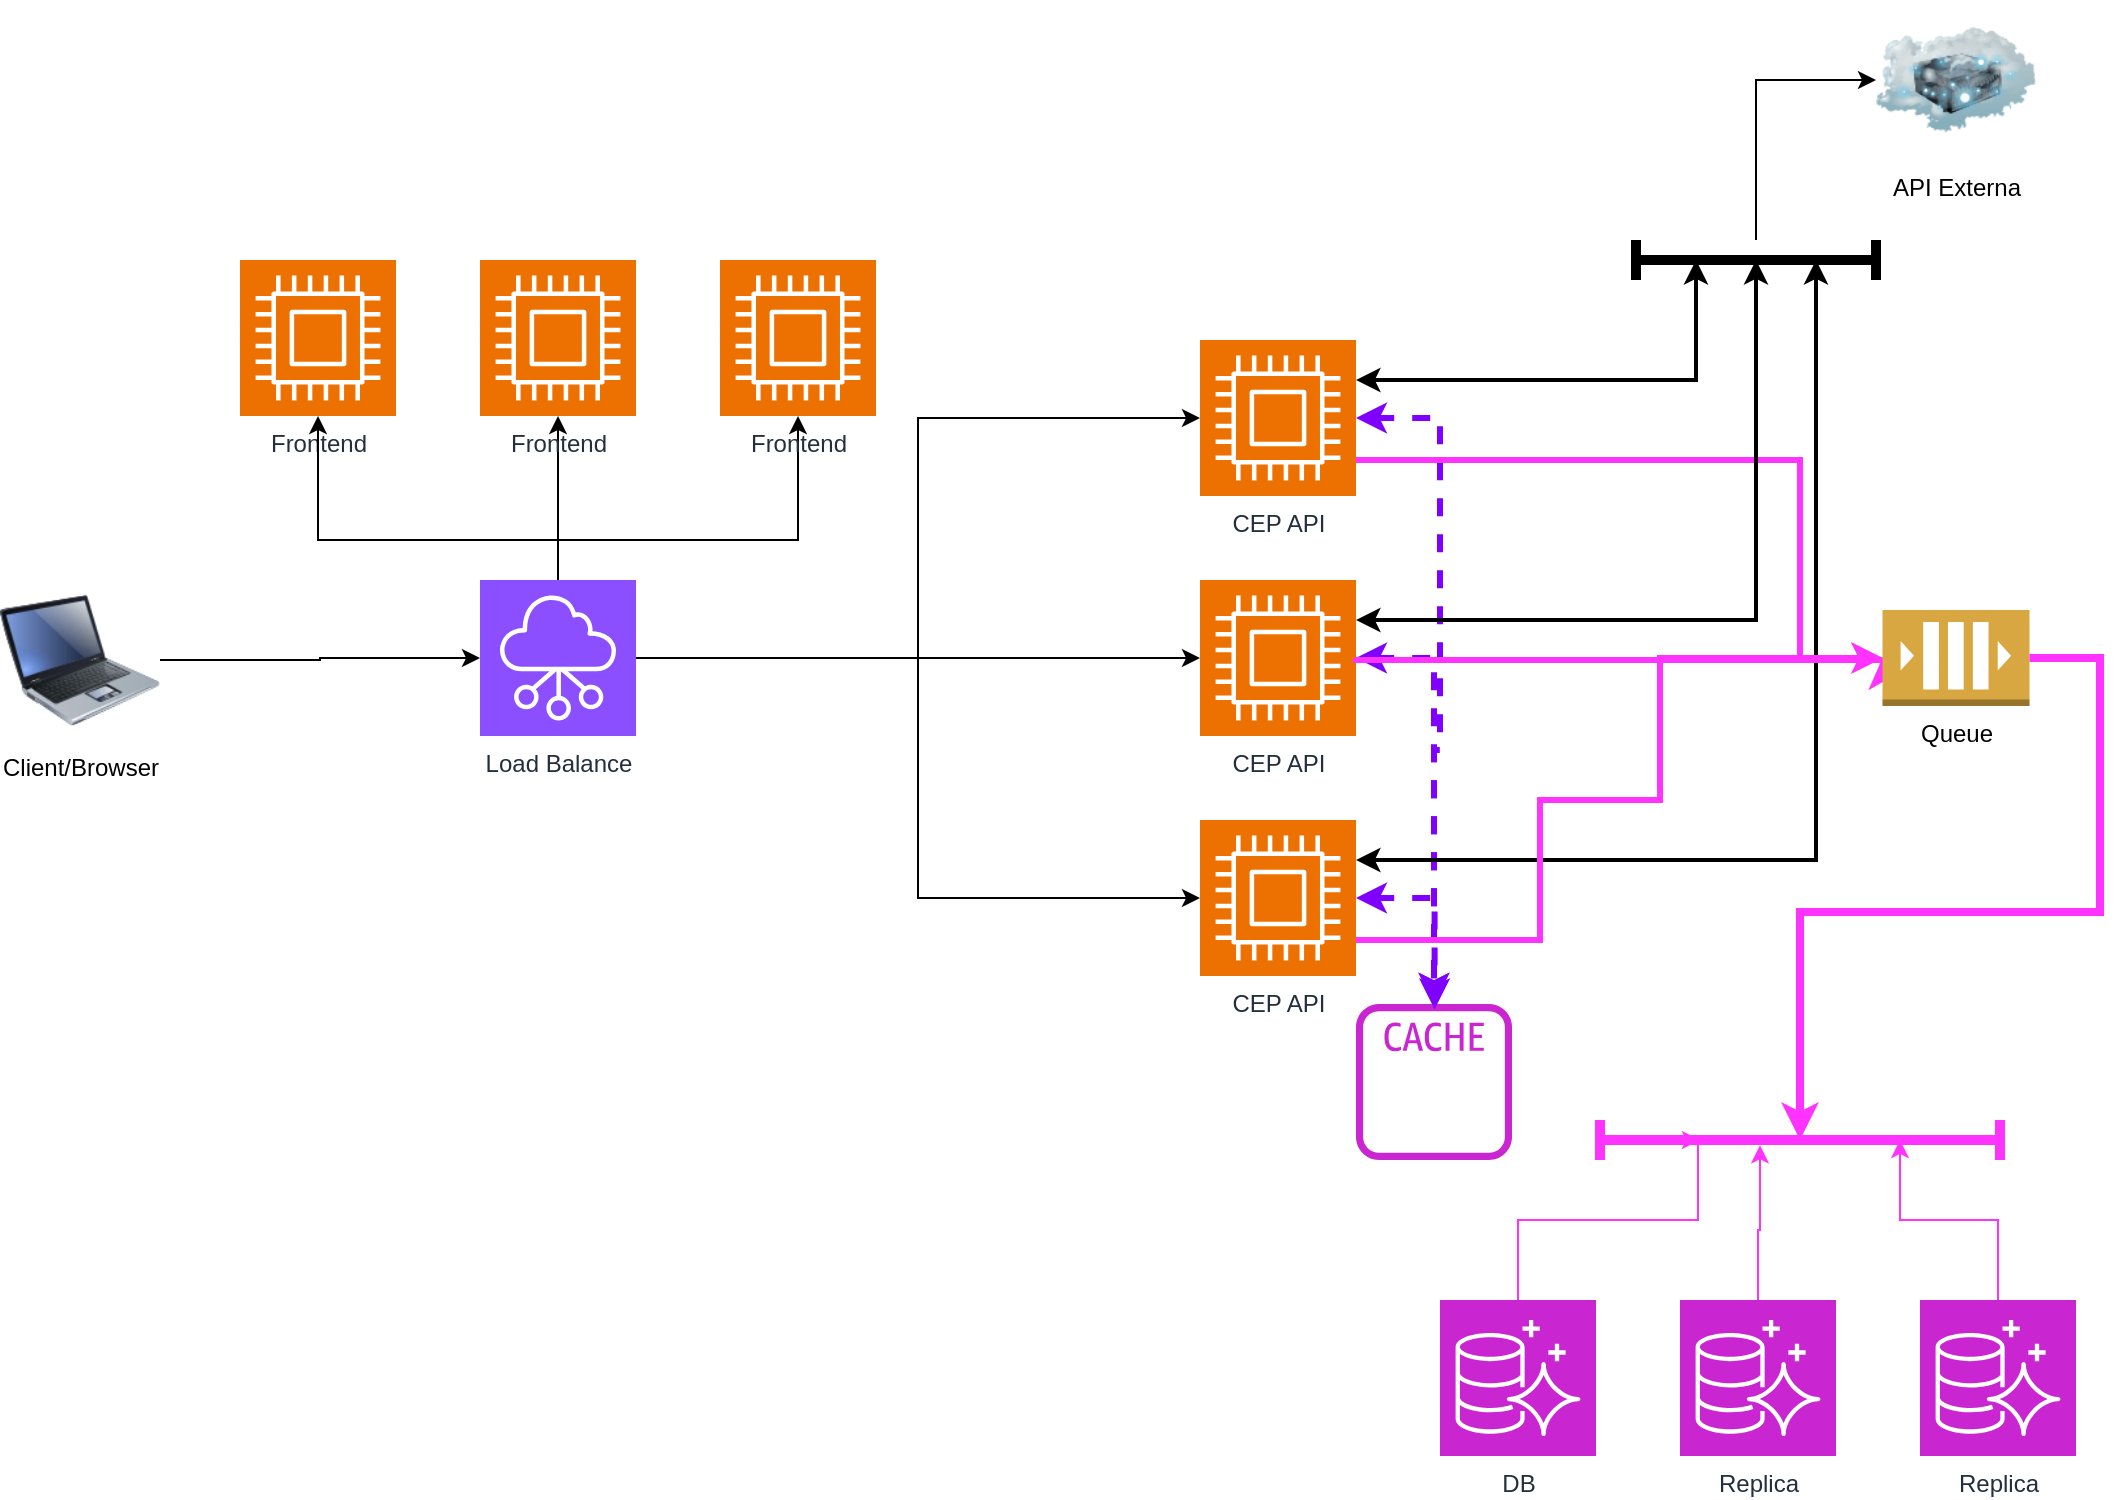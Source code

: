 <mxfile version="24.7.7">
  <diagram id="Ht1M8jgEwFfnCIfOTk4-" name="Page-1">
    <mxGraphModel dx="1123" dy="1607" grid="1" gridSize="10" guides="1" tooltips="1" connect="1" arrows="1" fold="1" page="1" pageScale="1" pageWidth="1169" pageHeight="827" math="0" shadow="0">
      <root>
        <mxCell id="0" />
        <mxCell id="1" parent="0" />
        <mxCell id="dR1HgAKbYpevDT-M9Xgd-66" style="edgeStyle=orthogonalEdgeStyle;rounded=0;orthogonalLoop=1;jettySize=auto;html=1;strokeColor=#7F00FF;strokeWidth=3;dashed=1;startArrow=classic;startFill=1;" edge="1" parent="1" source="dR1HgAKbYpevDT-M9Xgd-1" target="dR1HgAKbYpevDT-M9Xgd-59">
          <mxGeometry relative="1" as="geometry">
            <Array as="points">
              <mxPoint x="760" y="279" />
              <mxPoint x="760" y="445" />
              <mxPoint x="757" y="445" />
            </Array>
          </mxGeometry>
        </mxCell>
        <mxCell id="dR1HgAKbYpevDT-M9Xgd-72" style="edgeStyle=orthogonalEdgeStyle;rounded=0;orthogonalLoop=1;jettySize=auto;html=1;strokeColor=#FF33FF;strokeWidth=3;entryX=0;entryY=0.5;entryDx=0;entryDy=0;entryPerimeter=0;" edge="1" parent="1" source="dR1HgAKbYpevDT-M9Xgd-1" target="dR1HgAKbYpevDT-M9Xgd-79">
          <mxGeometry relative="1" as="geometry">
            <mxPoint x="890" y="430" as="targetPoint" />
            <Array as="points">
              <mxPoint x="940" y="300" />
              <mxPoint x="940" y="399" />
            </Array>
          </mxGeometry>
        </mxCell>
        <mxCell id="dR1HgAKbYpevDT-M9Xgd-1" value="CEP API" style="sketch=0;points=[[0,0,0],[0.25,0,0],[0.5,0,0],[0.75,0,0],[1,0,0],[0,1,0],[0.25,1,0],[0.5,1,0],[0.75,1,0],[1,1,0],[0,0.25,0],[0,0.5,0],[0,0.75,0],[1,0.25,0],[1,0.5,0],[1,0.75,0]];outlineConnect=0;fontColor=#232F3E;fillColor=#ED7100;strokeColor=#ffffff;dashed=0;verticalLabelPosition=bottom;verticalAlign=top;align=center;html=1;fontSize=12;fontStyle=0;aspect=fixed;shape=mxgraph.aws4.resourceIcon;resIcon=mxgraph.aws4.compute;" vertex="1" parent="1">
          <mxGeometry x="640" y="240" width="78" height="78" as="geometry" />
        </mxCell>
        <mxCell id="dR1HgAKbYpevDT-M9Xgd-2" value="DB" style="sketch=0;points=[[0,0,0],[0.25,0,0],[0.5,0,0],[0.75,0,0],[1,0,0],[0,1,0],[0.25,1,0],[0.5,1,0],[0.75,1,0],[1,1,0],[0,0.25,0],[0,0.5,0],[0,0.75,0],[1,0.25,0],[1,0.5,0],[1,0.75,0]];outlineConnect=0;fontColor=#232F3E;fillColor=#C925D1;strokeColor=#ffffff;dashed=0;verticalLabelPosition=bottom;verticalAlign=top;align=center;html=1;fontSize=12;fontStyle=0;aspect=fixed;shape=mxgraph.aws4.resourceIcon;resIcon=mxgraph.aws4.aurora;" vertex="1" parent="1">
          <mxGeometry x="760" y="720" width="78" height="78" as="geometry" />
        </mxCell>
        <mxCell id="dR1HgAKbYpevDT-M9Xgd-4" value="Frontend" style="sketch=0;points=[[0,0,0],[0.25,0,0],[0.5,0,0],[0.75,0,0],[1,0,0],[0,1,0],[0.25,1,0],[0.5,1,0],[0.75,1,0],[1,1,0],[0,0.25,0],[0,0.5,0],[0,0.75,0],[1,0.25,0],[1,0.5,0],[1,0.75,0]];outlineConnect=0;fontColor=#232F3E;fillColor=#ED7100;strokeColor=#ffffff;dashed=0;verticalLabelPosition=bottom;verticalAlign=top;align=center;html=1;fontSize=12;fontStyle=0;aspect=fixed;shape=mxgraph.aws4.resourceIcon;resIcon=mxgraph.aws4.compute;" vertex="1" parent="1">
          <mxGeometry x="160" y="200" width="78" height="78" as="geometry" />
        </mxCell>
        <mxCell id="dR1HgAKbYpevDT-M9Xgd-73" style="edgeStyle=orthogonalEdgeStyle;rounded=0;orthogonalLoop=1;jettySize=auto;html=1;" edge="1" parent="1" source="dR1HgAKbYpevDT-M9Xgd-5" target="dR1HgAKbYpevDT-M9Xgd-19">
          <mxGeometry relative="1" as="geometry" />
        </mxCell>
        <mxCell id="dR1HgAKbYpevDT-M9Xgd-74" style="edgeStyle=orthogonalEdgeStyle;rounded=0;orthogonalLoop=1;jettySize=auto;html=1;" edge="1" parent="1" source="dR1HgAKbYpevDT-M9Xgd-5" target="dR1HgAKbYpevDT-M9Xgd-4">
          <mxGeometry relative="1" as="geometry">
            <Array as="points">
              <mxPoint x="319" y="340" />
              <mxPoint x="199" y="340" />
            </Array>
          </mxGeometry>
        </mxCell>
        <mxCell id="dR1HgAKbYpevDT-M9Xgd-75" style="edgeStyle=orthogonalEdgeStyle;rounded=0;orthogonalLoop=1;jettySize=auto;html=1;" edge="1" parent="1" source="dR1HgAKbYpevDT-M9Xgd-5" target="dR1HgAKbYpevDT-M9Xgd-20">
          <mxGeometry relative="1" as="geometry">
            <Array as="points">
              <mxPoint x="319" y="340" />
              <mxPoint x="439" y="340" />
            </Array>
          </mxGeometry>
        </mxCell>
        <mxCell id="dR1HgAKbYpevDT-M9Xgd-76" style="edgeStyle=orthogonalEdgeStyle;rounded=0;orthogonalLoop=1;jettySize=auto;html=1;" edge="1" parent="1" source="dR1HgAKbYpevDT-M9Xgd-5" target="dR1HgAKbYpevDT-M9Xgd-15">
          <mxGeometry relative="1" as="geometry" />
        </mxCell>
        <mxCell id="dR1HgAKbYpevDT-M9Xgd-5" value="Load Balance" style="sketch=0;points=[[0,0,0],[0.25,0,0],[0.5,0,0],[0.75,0,0],[1,0,0],[0,1,0],[0.25,1,0],[0.5,1,0],[0.75,1,0],[1,1,0],[0,0.25,0],[0,0.5,0],[0,0.75,0],[1,0.25,0],[1,0.5,0],[1,0.75,0]];outlineConnect=0;fontColor=#232F3E;fillColor=#8C4FFF;strokeColor=#ffffff;dashed=0;verticalLabelPosition=bottom;verticalAlign=top;align=center;html=1;fontSize=12;fontStyle=0;aspect=fixed;shape=mxgraph.aws4.resourceIcon;resIcon=mxgraph.aws4.networking_and_content_delivery;" vertex="1" parent="1">
          <mxGeometry x="280" y="360" width="78" height="78" as="geometry" />
        </mxCell>
        <mxCell id="dR1HgAKbYpevDT-M9Xgd-6" value="Client/Browser" style="image;html=1;image=img/lib/clip_art/computers/Laptop_128x128.png" vertex="1" parent="1">
          <mxGeometry x="40" y="360" width="80" height="80" as="geometry" />
        </mxCell>
        <mxCell id="dR1HgAKbYpevDT-M9Xgd-8" style="edgeStyle=orthogonalEdgeStyle;rounded=0;orthogonalLoop=1;jettySize=auto;html=1;entryX=0;entryY=0.5;entryDx=0;entryDy=0;entryPerimeter=0;" edge="1" parent="1" source="dR1HgAKbYpevDT-M9Xgd-6" target="dR1HgAKbYpevDT-M9Xgd-5">
          <mxGeometry relative="1" as="geometry" />
        </mxCell>
        <mxCell id="dR1HgAKbYpevDT-M9Xgd-13" value="API Externa" style="image;html=1;image=img/lib/clip_art/networking/Cloud_Server_128x128.png" vertex="1" parent="1">
          <mxGeometry x="978" y="70" width="80" height="80" as="geometry" />
        </mxCell>
        <mxCell id="dR1HgAKbYpevDT-M9Xgd-16" value="CEP API" style="sketch=0;points=[[0,0,0],[0.25,0,0],[0.5,0,0],[0.75,0,0],[1,0,0],[0,1,0],[0.25,1,0],[0.5,1,0],[0.75,1,0],[1,1,0],[0,0.25,0],[0,0.5,0],[0,0.75,0],[1,0.25,0],[1,0.5,0],[1,0.75,0]];outlineConnect=0;fontColor=#232F3E;fillColor=#ED7100;strokeColor=#ffffff;dashed=0;verticalLabelPosition=bottom;verticalAlign=top;align=center;html=1;fontSize=12;fontStyle=0;aspect=fixed;shape=mxgraph.aws4.resourceIcon;resIcon=mxgraph.aws4.compute;" vertex="1" parent="1">
          <mxGeometry x="640" y="480" width="78" height="78" as="geometry" />
        </mxCell>
        <mxCell id="dR1HgAKbYpevDT-M9Xgd-19" value="Frontend" style="sketch=0;points=[[0,0,0],[0.25,0,0],[0.5,0,0],[0.75,0,0],[1,0,0],[0,1,0],[0.25,1,0],[0.5,1,0],[0.75,1,0],[1,1,0],[0,0.25,0],[0,0.5,0],[0,0.75,0],[1,0.25,0],[1,0.5,0],[1,0.75,0]];outlineConnect=0;fontColor=#232F3E;fillColor=#ED7100;strokeColor=#ffffff;dashed=0;verticalLabelPosition=bottom;verticalAlign=top;align=center;html=1;fontSize=12;fontStyle=0;aspect=fixed;shape=mxgraph.aws4.resourceIcon;resIcon=mxgraph.aws4.compute;" vertex="1" parent="1">
          <mxGeometry x="280" y="200" width="78" height="78" as="geometry" />
        </mxCell>
        <mxCell id="dR1HgAKbYpevDT-M9Xgd-20" value="Frontend" style="sketch=0;points=[[0,0,0],[0.25,0,0],[0.5,0,0],[0.75,0,0],[1,0,0],[0,1,0],[0.25,1,0],[0.5,1,0],[0.75,1,0],[1,1,0],[0,0.25,0],[0,0.5,0],[0,0.75,0],[1,0.25,0],[1,0.5,0],[1,0.75,0]];outlineConnect=0;fontColor=#232F3E;fillColor=#ED7100;strokeColor=#ffffff;dashed=0;verticalLabelPosition=bottom;verticalAlign=top;align=center;html=1;fontSize=12;fontStyle=0;aspect=fixed;shape=mxgraph.aws4.resourceIcon;resIcon=mxgraph.aws4.compute;" vertex="1" parent="1">
          <mxGeometry x="400" y="200" width="78" height="78" as="geometry" />
        </mxCell>
        <mxCell id="dR1HgAKbYpevDT-M9Xgd-26" value="Replica" style="sketch=0;points=[[0,0,0],[0.25,0,0],[0.5,0,0],[0.75,0,0],[1,0,0],[0,1,0],[0.25,1,0],[0.5,1,0],[0.75,1,0],[1,1,0],[0,0.25,0],[0,0.5,0],[0,0.75,0],[1,0.25,0],[1,0.5,0],[1,0.75,0]];outlineConnect=0;fontColor=#232F3E;fillColor=#C925D1;strokeColor=#ffffff;dashed=0;verticalLabelPosition=bottom;verticalAlign=top;align=center;html=1;fontSize=12;fontStyle=0;aspect=fixed;shape=mxgraph.aws4.resourceIcon;resIcon=mxgraph.aws4.aurora;" vertex="1" parent="1">
          <mxGeometry x="880" y="720" width="78" height="78" as="geometry" />
        </mxCell>
        <mxCell id="dR1HgAKbYpevDT-M9Xgd-57" style="edgeStyle=orthogonalEdgeStyle;rounded=0;orthogonalLoop=1;jettySize=auto;html=1;entryX=0.75;entryY=0.5;entryDx=0;entryDy=0;entryPerimeter=0;strokeColor=#FF33FF;" edge="1" parent="1" source="dR1HgAKbYpevDT-M9Xgd-28" target="dR1HgAKbYpevDT-M9Xgd-41">
          <mxGeometry relative="1" as="geometry">
            <Array as="points">
              <mxPoint x="1039" y="680" />
              <mxPoint x="990" y="680" />
            </Array>
          </mxGeometry>
        </mxCell>
        <mxCell id="dR1HgAKbYpevDT-M9Xgd-28" value="Replica" style="sketch=0;points=[[0,0,0],[0.25,0,0],[0.5,0,0],[0.75,0,0],[1,0,0],[0,1,0],[0.25,1,0],[0.5,1,0],[0.75,1,0],[1,1,0],[0,0.25,0],[0,0.5,0],[0,0.75,0],[1,0.25,0],[1,0.5,0],[1,0.75,0]];outlineConnect=0;fontColor=#232F3E;fillColor=#C925D1;strokeColor=#ffffff;dashed=0;verticalLabelPosition=bottom;verticalAlign=top;align=center;html=1;fontSize=12;fontStyle=0;aspect=fixed;shape=mxgraph.aws4.resourceIcon;resIcon=mxgraph.aws4.aurora;" vertex="1" parent="1">
          <mxGeometry x="1000" y="720" width="78" height="78" as="geometry" />
        </mxCell>
        <mxCell id="dR1HgAKbYpevDT-M9Xgd-41" value="" style="shape=crossbar;whiteSpace=wrap;html=1;rounded=1;strokeWidth=5;strokeColor=#FF33FF;" vertex="1" parent="1">
          <mxGeometry x="840" y="630" width="200" height="20" as="geometry" />
        </mxCell>
        <mxCell id="dR1HgAKbYpevDT-M9Xgd-53" style="edgeStyle=orthogonalEdgeStyle;rounded=0;orthogonalLoop=1;jettySize=auto;html=1;entryX=0;entryY=0.5;entryDx=0;entryDy=0;" edge="1" parent="1" source="dR1HgAKbYpevDT-M9Xgd-43" target="dR1HgAKbYpevDT-M9Xgd-13">
          <mxGeometry relative="1" as="geometry" />
        </mxCell>
        <mxCell id="dR1HgAKbYpevDT-M9Xgd-43" value="" style="shape=crossbar;whiteSpace=wrap;html=1;rounded=1;strokeWidth=5;" vertex="1" parent="1">
          <mxGeometry x="858" y="190" width="120" height="20" as="geometry" />
        </mxCell>
        <mxCell id="dR1HgAKbYpevDT-M9Xgd-56" style="edgeStyle=orthogonalEdgeStyle;rounded=0;orthogonalLoop=1;jettySize=auto;html=1;entryX=0.25;entryY=0.5;entryDx=0;entryDy=0;entryPerimeter=0;strokeColor=#FF33FF;" edge="1" parent="1" source="dR1HgAKbYpevDT-M9Xgd-2" target="dR1HgAKbYpevDT-M9Xgd-41">
          <mxGeometry relative="1" as="geometry">
            <Array as="points">
              <mxPoint x="799" y="680" />
              <mxPoint x="889" y="680" />
            </Array>
          </mxGeometry>
        </mxCell>
        <mxCell id="dR1HgAKbYpevDT-M9Xgd-58" style="edgeStyle=orthogonalEdgeStyle;rounded=0;orthogonalLoop=1;jettySize=auto;html=1;entryX=0.4;entryY=0.633;entryDx=0;entryDy=0;entryPerimeter=0;strokeColor=#FF33FF;" edge="1" parent="1" source="dR1HgAKbYpevDT-M9Xgd-26" target="dR1HgAKbYpevDT-M9Xgd-41">
          <mxGeometry relative="1" as="geometry" />
        </mxCell>
        <mxCell id="dR1HgAKbYpevDT-M9Xgd-59" value="" style="sketch=0;outlineConnect=0;fontColor=#232F3E;gradientColor=none;fillColor=#C925D1;strokeColor=none;dashed=0;verticalLabelPosition=bottom;verticalAlign=top;align=center;html=1;fontSize=12;fontStyle=0;aspect=fixed;pointerEvents=1;shape=mxgraph.aws4.cache_node;" vertex="1" parent="1">
          <mxGeometry x="718" y="572" width="78" height="78" as="geometry" />
        </mxCell>
        <mxCell id="dR1HgAKbYpevDT-M9Xgd-65" style="edgeStyle=orthogonalEdgeStyle;rounded=0;orthogonalLoop=1;jettySize=auto;html=1;strokeColor=#7F00FF;strokeWidth=3;dashed=1;startArrow=classic;startFill=1;" edge="1" parent="1" source="dR1HgAKbYpevDT-M9Xgd-15" target="dR1HgAKbYpevDT-M9Xgd-59">
          <mxGeometry relative="1" as="geometry">
            <Array as="points">
              <mxPoint x="757" y="399" />
            </Array>
          </mxGeometry>
        </mxCell>
        <mxCell id="dR1HgAKbYpevDT-M9Xgd-15" value="CEP API" style="sketch=0;points=[[0,0,0],[0.25,0,0],[0.5,0,0],[0.75,0,0],[1,0,0],[0,1,0],[0.25,1,0],[0.5,1,0],[0.75,1,0],[1,1,0],[0,0.25,0],[0,0.5,0],[0,0.75,0],[1,0.25,0],[1,0.5,0],[1,0.75,0]];outlineConnect=0;fontColor=#232F3E;fillColor=#ED7100;strokeColor=#ffffff;dashed=0;verticalLabelPosition=bottom;verticalAlign=top;align=center;html=1;fontSize=12;fontStyle=0;aspect=fixed;shape=mxgraph.aws4.resourceIcon;resIcon=mxgraph.aws4.compute;" vertex="1" parent="1">
          <mxGeometry x="640" y="360" width="78" height="78" as="geometry" />
        </mxCell>
        <mxCell id="dR1HgAKbYpevDT-M9Xgd-64" style="edgeStyle=orthogonalEdgeStyle;rounded=0;orthogonalLoop=1;jettySize=auto;html=1;entryX=0.504;entryY=0.034;entryDx=0;entryDy=0;entryPerimeter=0;exitX=1;exitY=0.5;exitDx=0;exitDy=0;exitPerimeter=0;strokeColor=#7F00FF;strokeWidth=3;dashed=1;startArrow=classic;startFill=1;" edge="1" parent="1" source="dR1HgAKbYpevDT-M9Xgd-16" target="dR1HgAKbYpevDT-M9Xgd-59">
          <mxGeometry relative="1" as="geometry" />
        </mxCell>
        <mxCell id="dR1HgAKbYpevDT-M9Xgd-67" style="edgeStyle=orthogonalEdgeStyle;rounded=0;orthogonalLoop=1;jettySize=auto;html=1;entryX=0.25;entryY=0.5;entryDx=0;entryDy=0;entryPerimeter=0;startArrow=classic;startFill=1;strokeWidth=2;" edge="1" parent="1" source="dR1HgAKbYpevDT-M9Xgd-1" target="dR1HgAKbYpevDT-M9Xgd-43">
          <mxGeometry relative="1" as="geometry">
            <Array as="points">
              <mxPoint x="888" y="260" />
            </Array>
          </mxGeometry>
        </mxCell>
        <mxCell id="dR1HgAKbYpevDT-M9Xgd-68" style="edgeStyle=orthogonalEdgeStyle;rounded=0;orthogonalLoop=1;jettySize=auto;html=1;entryX=0.5;entryY=0.5;entryDx=0;entryDy=0;entryPerimeter=0;startArrow=classic;startFill=1;strokeWidth=2;" edge="1" parent="1" source="dR1HgAKbYpevDT-M9Xgd-15" target="dR1HgAKbYpevDT-M9Xgd-43">
          <mxGeometry relative="1" as="geometry">
            <Array as="points">
              <mxPoint x="918" y="380" />
            </Array>
          </mxGeometry>
        </mxCell>
        <mxCell id="dR1HgAKbYpevDT-M9Xgd-69" style="edgeStyle=orthogonalEdgeStyle;rounded=0;orthogonalLoop=1;jettySize=auto;html=1;entryX=0.75;entryY=0.5;entryDx=0;entryDy=0;entryPerimeter=0;startArrow=classic;startFill=1;strokeWidth=2;" edge="1" parent="1" source="dR1HgAKbYpevDT-M9Xgd-16" target="dR1HgAKbYpevDT-M9Xgd-43">
          <mxGeometry relative="1" as="geometry">
            <Array as="points">
              <mxPoint x="948" y="500" />
            </Array>
          </mxGeometry>
        </mxCell>
        <mxCell id="dR1HgAKbYpevDT-M9Xgd-70" style="edgeStyle=orthogonalEdgeStyle;rounded=0;orthogonalLoop=1;jettySize=auto;html=1;strokeColor=#FF33FF;strokeWidth=3;entryX=0;entryY=0.5;entryDx=0;entryDy=0;entryPerimeter=0;" edge="1" parent="1" source="dR1HgAKbYpevDT-M9Xgd-16" target="dR1HgAKbYpevDT-M9Xgd-79">
          <mxGeometry relative="1" as="geometry">
            <mxPoint x="860" y="600" as="targetPoint" />
            <Array as="points">
              <mxPoint x="810" y="540" />
              <mxPoint x="810" y="470" />
              <mxPoint x="870" y="470" />
              <mxPoint x="870" y="399" />
            </Array>
          </mxGeometry>
        </mxCell>
        <mxCell id="dR1HgAKbYpevDT-M9Xgd-71" style="edgeStyle=orthogonalEdgeStyle;rounded=0;orthogonalLoop=1;jettySize=auto;html=1;strokeColor=#FF33FF;strokeWidth=3;entryX=0;entryY=0.5;entryDx=0;entryDy=0;entryPerimeter=0;exitX=1;exitY=0.5;exitDx=0;exitDy=0;exitPerimeter=0;" edge="1" parent="1" source="dR1HgAKbYpevDT-M9Xgd-15" target="dR1HgAKbYpevDT-M9Xgd-79">
          <mxGeometry relative="1" as="geometry">
            <mxPoint x="718.0" y="459.0" as="sourcePoint" />
            <mxPoint x="981.25" y="438.0" as="targetPoint" />
            <Array as="points">
              <mxPoint x="820" y="400" />
              <mxPoint x="850" y="400" />
            </Array>
          </mxGeometry>
        </mxCell>
        <mxCell id="dR1HgAKbYpevDT-M9Xgd-77" style="edgeStyle=orthogonalEdgeStyle;rounded=0;orthogonalLoop=1;jettySize=auto;html=1;entryX=0;entryY=0.5;entryDx=0;entryDy=0;entryPerimeter=0;" edge="1" parent="1" source="dR1HgAKbYpevDT-M9Xgd-5" target="dR1HgAKbYpevDT-M9Xgd-1">
          <mxGeometry relative="1" as="geometry" />
        </mxCell>
        <mxCell id="dR1HgAKbYpevDT-M9Xgd-78" style="edgeStyle=orthogonalEdgeStyle;rounded=0;orthogonalLoop=1;jettySize=auto;html=1;entryX=0;entryY=0.5;entryDx=0;entryDy=0;entryPerimeter=0;" edge="1" parent="1" source="dR1HgAKbYpevDT-M9Xgd-5" target="dR1HgAKbYpevDT-M9Xgd-16">
          <mxGeometry relative="1" as="geometry" />
        </mxCell>
        <mxCell id="dR1HgAKbYpevDT-M9Xgd-79" value="Queue" style="outlineConnect=0;dashed=0;verticalLabelPosition=bottom;verticalAlign=top;align=center;html=1;shape=mxgraph.aws3.queue;fillColor=#D9A741;gradientColor=none;" vertex="1" parent="1">
          <mxGeometry x="981.25" y="375" width="73.5" height="48" as="geometry" />
        </mxCell>
        <mxCell id="dR1HgAKbYpevDT-M9Xgd-80" style="edgeStyle=orthogonalEdgeStyle;rounded=0;orthogonalLoop=1;jettySize=auto;html=1;entryX=0.5;entryY=0.5;entryDx=0;entryDy=0;entryPerimeter=0;strokeColor=#FF33FF;strokeWidth=4;" edge="1" parent="1" source="dR1HgAKbYpevDT-M9Xgd-79" target="dR1HgAKbYpevDT-M9Xgd-41">
          <mxGeometry relative="1" as="geometry">
            <Array as="points">
              <mxPoint x="1090" y="399" />
              <mxPoint x="1090" y="526" />
              <mxPoint x="940" y="526" />
            </Array>
          </mxGeometry>
        </mxCell>
      </root>
    </mxGraphModel>
  </diagram>
</mxfile>
